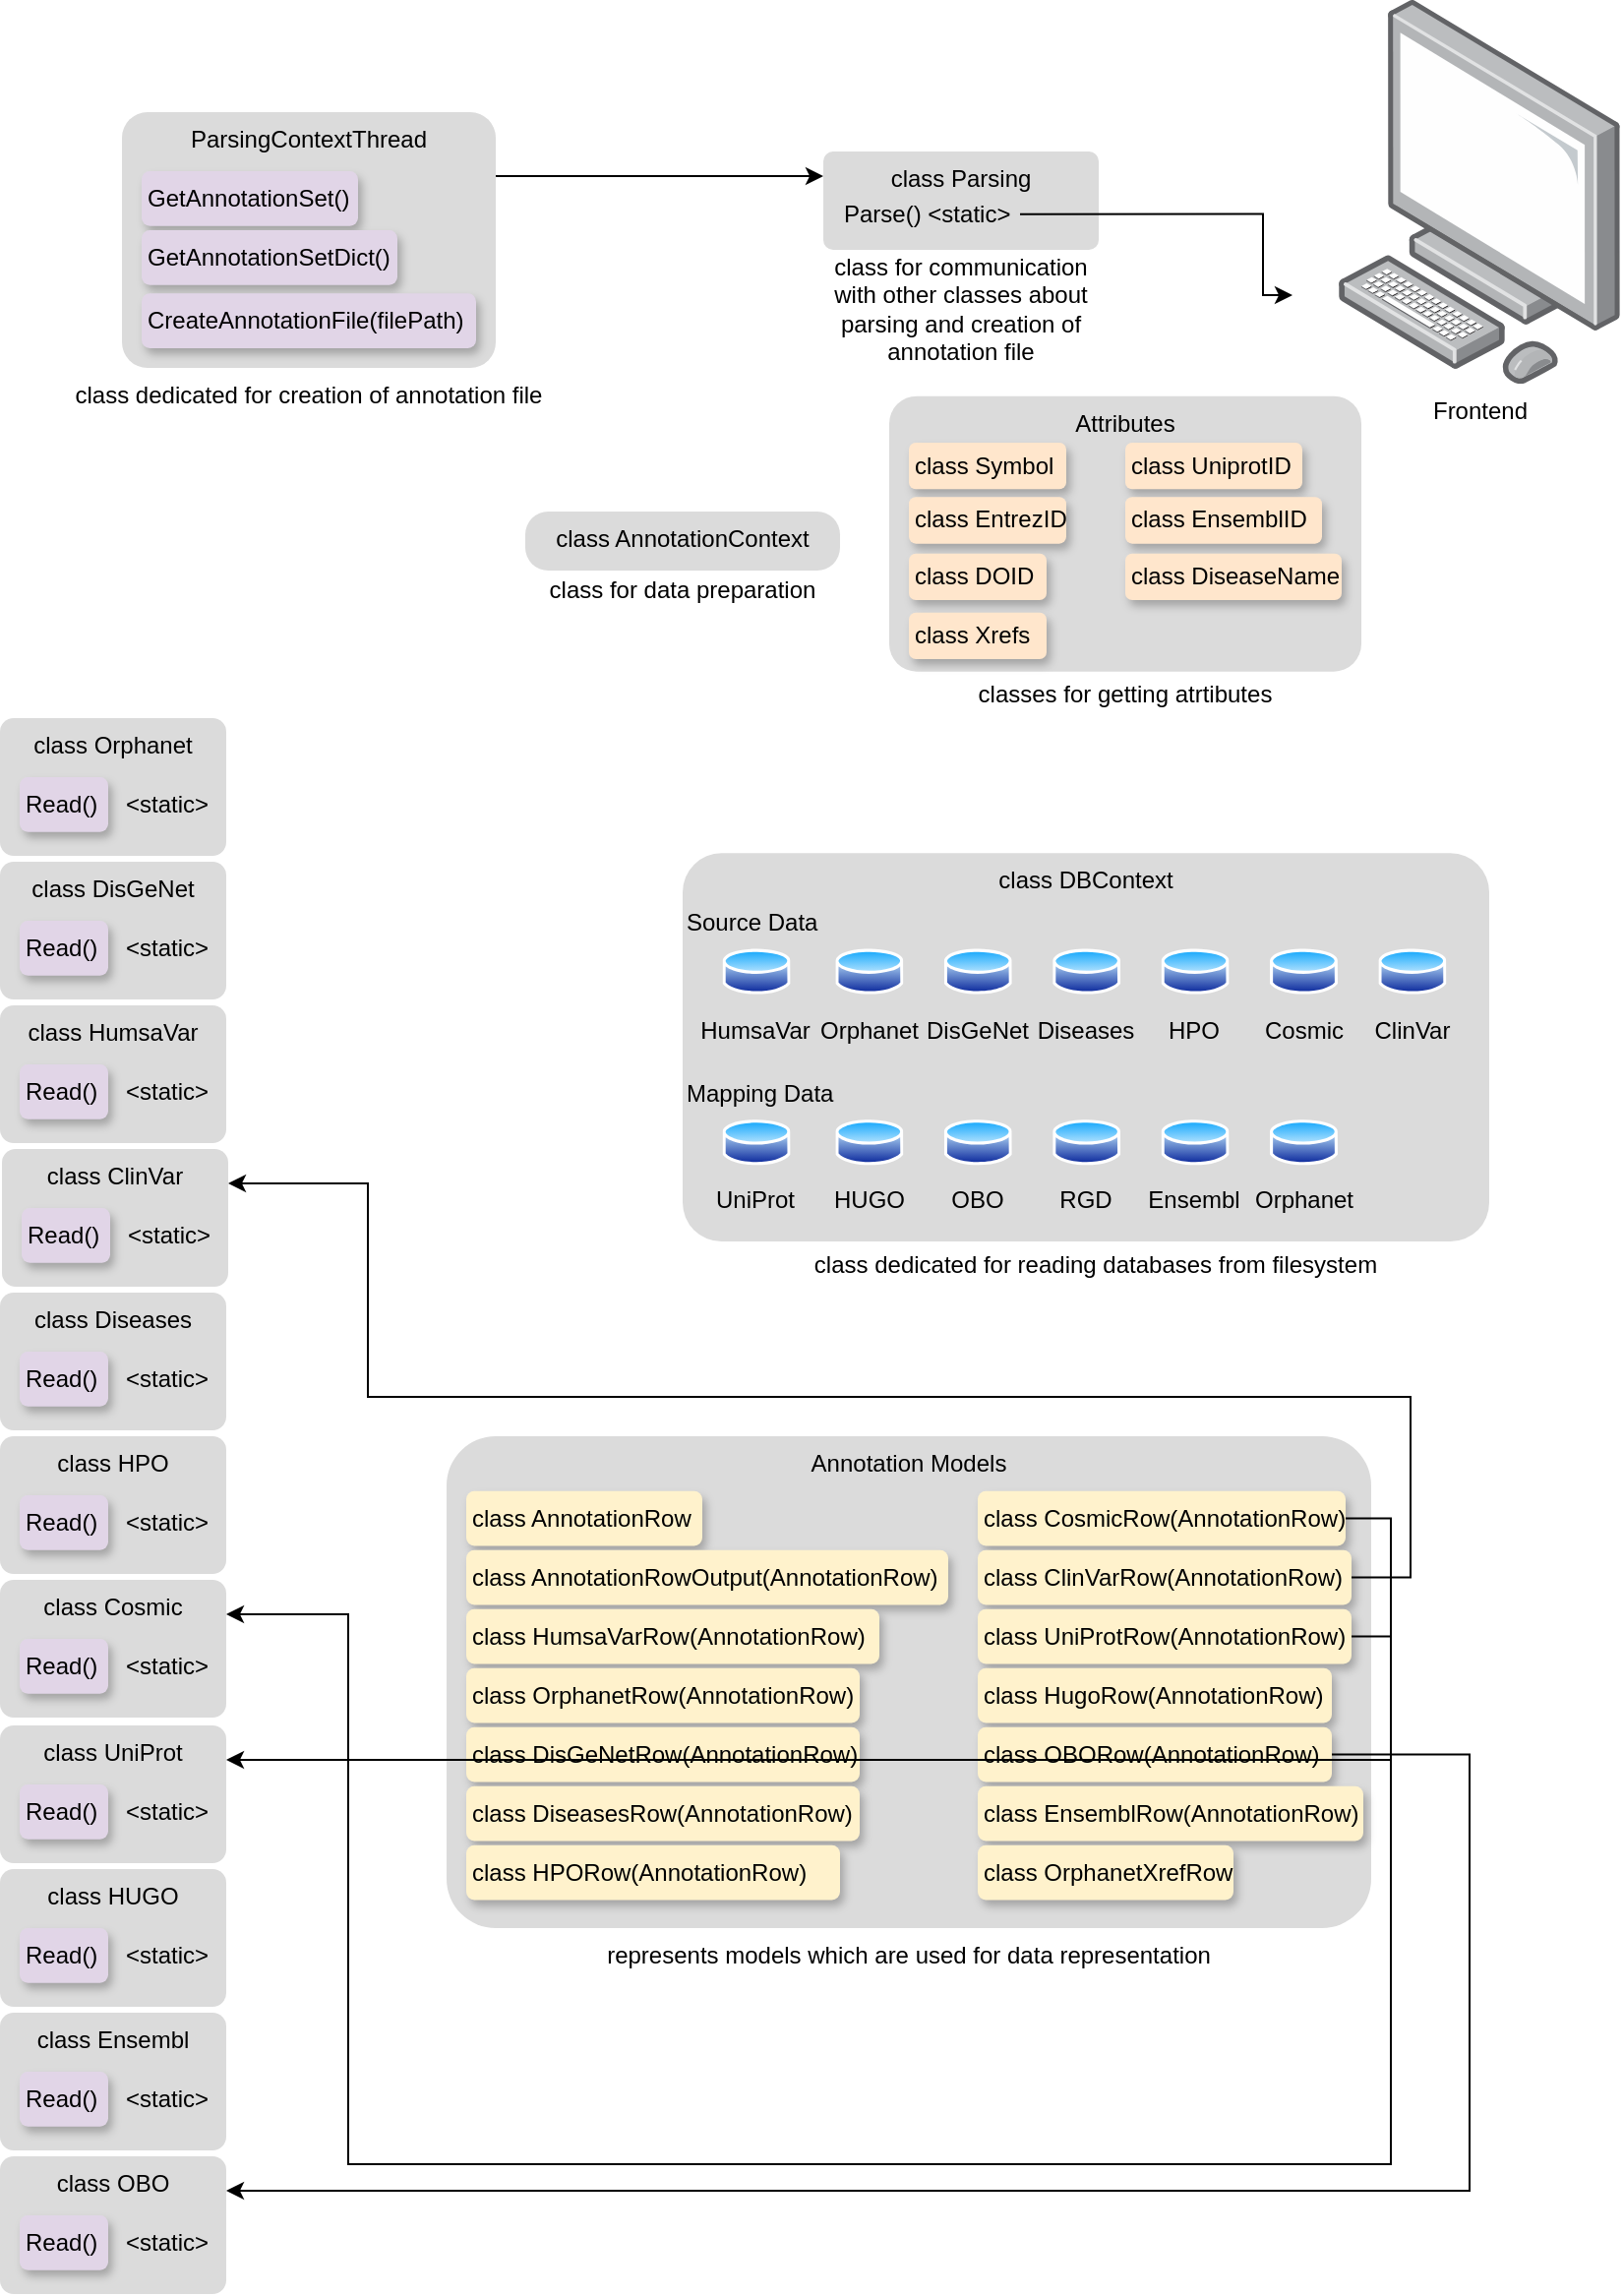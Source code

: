 <mxfile version="20.1.4" type="device"><diagram id="B29-OFy7MfC71cfMGSyl" name="Page-1"><mxGraphModel dx="1351" dy="720" grid="1" gridSize="10" guides="1" tooltips="1" connect="1" arrows="1" fold="1" page="1" pageScale="1" pageWidth="827" pageHeight="1169" math="0" shadow="0"><root><mxCell id="0"/><mxCell id="1" parent="0"/><mxCell id="hF9fNte1gM4vWFooYPIN-146" value="" style="group" vertex="1" connectable="0" parent="1"><mxGeometry x="270" y="260" width="160" height="50" as="geometry"/></mxCell><mxCell id="hF9fNte1gM4vWFooYPIN-125" value="class AnnotationContext" style="rounded=1;arcSize=39;strokeColor=none;fillColor=#DBDBDB;gradientColor=none;sketch=0;fontColor=#000000;verticalAlign=top;container=0;" vertex="1" collapsed="1" parent="hF9fNte1gM4vWFooYPIN-146"><mxGeometry width="160" height="30" as="geometry"><mxRectangle x="120" y="360" width="180" height="30" as="alternateBounds"/></mxGeometry></mxCell><mxCell id="hF9fNte1gM4vWFooYPIN-141" value="class for data preparation" style="text;html=1;strokeColor=none;fillColor=none;align=center;verticalAlign=middle;whiteSpace=wrap;rounded=0;labelBackgroundColor=none;labelBorderColor=none;sketch=0;fillStyle=auto;fontColor=#000000;container=0;" vertex="1" parent="hF9fNte1gM4vWFooYPIN-146"><mxGeometry x="5" y="30" width="150" height="20" as="geometry"/></mxCell><mxCell id="hF9fNte1gM4vWFooYPIN-152" value="" style="group" vertex="1" connectable="0" parent="1"><mxGeometry x="414" y="77" width="155" height="110" as="geometry"/></mxCell><mxCell id="hF9fNte1gM4vWFooYPIN-151" value="class Parsing" style="rounded=1;arcSize=10;strokeColor=none;fillColor=#DBDBDB;gradientColor=none;sketch=0;fontColor=#000000;verticalAlign=top;container=0;" vertex="1" parent="hF9fNte1gM4vWFooYPIN-152"><mxGeometry x="7.5" width="140" height="50" as="geometry"/></mxCell><mxCell id="hF9fNte1gM4vWFooYPIN-149" value="class for communication with other classes about parsing and creation of annotation file&lt;br&gt;" style="text;html=1;strokeColor=none;fillColor=none;align=center;verticalAlign=middle;whiteSpace=wrap;rounded=0;labelBackgroundColor=none;labelBorderColor=none;sketch=0;fillStyle=auto;fontColor=#000000;container=0;" vertex="1" parent="hF9fNte1gM4vWFooYPIN-152"><mxGeometry y="50" width="155" height="60" as="geometry"/></mxCell><mxCell id="hF9fNte1gM4vWFooYPIN-150" value="Parse() &amp;lt;static&amp;gt;" style="text;html=1;strokeColor=none;fillColor=none;align=left;verticalAlign=middle;whiteSpace=wrap;rounded=0;labelBackgroundColor=#DBDBDB;labelBorderColor=none;sketch=0;fillStyle=auto;fontColor=#000000;spacing=0;container=0;" vertex="1" parent="hF9fNte1gM4vWFooYPIN-152"><mxGeometry x="17.5" y="20.0" width="90" height="23.68" as="geometry"/></mxCell><mxCell id="hF9fNte1gM4vWFooYPIN-155" value="" style="group" vertex="1" connectable="0" parent="1"><mxGeometry x="350" y="433.68" width="410" height="221" as="geometry"/></mxCell><mxCell id="hF9fNte1gM4vWFooYPIN-32" value="class DBContext" style="rounded=1;arcSize=10;strokeColor=none;fillColor=#DBDBDB;gradientColor=none;sketch=0;fontColor=#000000;verticalAlign=top;container=0;" vertex="1" parent="hF9fNte1gM4vWFooYPIN-155"><mxGeometry width="410" height="197.32" as="geometry"/></mxCell><mxCell id="hF9fNte1gM4vWFooYPIN-18" value="&lt;font color=&quot;#000000&quot;&gt;ClinVar&lt;br&gt;&lt;/font&gt;" style="aspect=fixed;perimeter=ellipsePerimeter;html=1;align=center;shadow=0;dashed=0;spacingTop=3;image;image=img/lib/active_directory/database.svg;fontColor=#FFFFFF;strokeColor=#000000;fillColor=#2F5B7C;sketch=0;whiteSpace=wrap;verticalAlign=top;fontStyle=0;labelBorderColor=none;imageBorder=none;imageBackground=none;fillStyle=auto;labelBackgroundColor=#DBDBDB;container=0;" vertex="1" parent="hF9fNte1gM4vWFooYPIN-155"><mxGeometry x="353.71" y="47.357" width="34.494" height="25.526" as="geometry"/></mxCell><mxCell id="hF9fNte1gM4vWFooYPIN-20" value="&lt;font color=&quot;#000000&quot;&gt;Cosmic&lt;br&gt;&lt;/font&gt;" style="aspect=fixed;perimeter=ellipsePerimeter;html=1;align=center;shadow=0;dashed=0;spacingTop=3;image;image=img/lib/active_directory/database.svg;fontColor=#FFFFFF;strokeColor=#000000;fillColor=#2F5B7C;sketch=0;whiteSpace=wrap;verticalAlign=top;fontStyle=0;labelBorderColor=none;imageBorder=none;imageBackground=none;fillStyle=auto;labelBackgroundColor=#DBDBDB;container=0;" vertex="1" parent="hF9fNte1gM4vWFooYPIN-155"><mxGeometry x="298.506" y="47.357" width="34.494" height="25.526" as="geometry"/></mxCell><mxCell id="hF9fNte1gM4vWFooYPIN-21" value="&lt;font color=&quot;#000000&quot;&gt;DisGeNet&lt;br&gt;&lt;/font&gt;" style="aspect=fixed;perimeter=ellipsePerimeter;html=1;align=center;shadow=0;dashed=0;spacingTop=3;image;image=img/lib/active_directory/database.svg;fontColor=#FFFFFF;strokeColor=#000000;fillColor=#2F5B7C;sketch=0;whiteSpace=wrap;verticalAlign=top;fontStyle=0;labelBorderColor=none;imageBorder=none;imageBackground=none;fillStyle=auto;labelBackgroundColor=#DBDBDB;container=0;" vertex="1" parent="hF9fNte1gM4vWFooYPIN-155"><mxGeometry x="132.894" y="47.357" width="34.494" height="25.526" as="geometry"/></mxCell><mxCell id="hF9fNte1gM4vWFooYPIN-24" value="&lt;font color=&quot;#000000&quot;&gt;Diseases&lt;br&gt;&lt;/font&gt;" style="aspect=fixed;perimeter=ellipsePerimeter;html=1;align=center;shadow=0;dashed=0;spacingTop=3;image;image=img/lib/active_directory/database.svg;fontColor=#FFFFFF;strokeColor=#000000;fillColor=#2F5B7C;sketch=0;whiteSpace=wrap;verticalAlign=top;fontStyle=0;labelBorderColor=none;imageBorder=none;imageBackground=none;fillStyle=auto;labelBackgroundColor=#DBDBDB;container=0;" vertex="1" parent="hF9fNte1gM4vWFooYPIN-155"><mxGeometry x="188.098" y="47.357" width="34.494" height="25.526" as="geometry"/></mxCell><mxCell id="hF9fNte1gM4vWFooYPIN-25" value="&lt;font color=&quot;#000000&quot;&gt;HumsaVar&lt;br&gt;&lt;/font&gt;" style="aspect=fixed;perimeter=ellipsePerimeter;html=1;align=center;shadow=0;dashed=0;spacingTop=3;image;image=img/lib/active_directory/database.svg;fontColor=#FFFFFF;strokeColor=#000000;fillColor=#2F5B7C;sketch=0;whiteSpace=wrap;verticalAlign=top;fontStyle=0;labelBorderColor=none;imageBorder=none;imageBackground=none;fillStyle=auto;labelBackgroundColor=#DBDBDB;container=0;" vertex="1" parent="hF9fNte1gM4vWFooYPIN-155"><mxGeometry x="20.296" y="47.357" width="34.494" height="25.526" as="geometry"/></mxCell><mxCell id="hF9fNte1gM4vWFooYPIN-26" value="&lt;font color=&quot;#000000&quot;&gt;HPO&lt;br&gt;&lt;/font&gt;" style="aspect=fixed;perimeter=ellipsePerimeter;html=1;align=center;shadow=0;dashed=0;spacingTop=3;image;image=img/lib/active_directory/database.svg;fontColor=#FFFFFF;strokeColor=#000000;fillColor=#2F5B7C;sketch=0;whiteSpace=wrap;verticalAlign=top;fontStyle=0;labelBorderColor=none;imageBorder=none;imageBackground=none;fillStyle=auto;labelBackgroundColor=#DBDBDB;container=0;" vertex="1" parent="hF9fNte1gM4vWFooYPIN-155"><mxGeometry x="243.302" y="47.357" width="34.494" height="25.526" as="geometry"/></mxCell><mxCell id="hF9fNte1gM4vWFooYPIN-27" value="&lt;font color=&quot;#000000&quot;&gt;Orphanet&lt;br&gt;&lt;/font&gt;" style="aspect=fixed;perimeter=ellipsePerimeter;html=1;align=center;shadow=0;dashed=0;spacingTop=3;image;image=img/lib/active_directory/database.svg;fontColor=#FFFFFF;strokeColor=#000000;fillColor=#2F5B7C;sketch=0;whiteSpace=wrap;verticalAlign=top;fontStyle=0;labelBorderColor=none;imageBorder=none;imageBackground=none;fillStyle=auto;labelBackgroundColor=#DBDBDB;container=0;" vertex="1" parent="hF9fNte1gM4vWFooYPIN-155"><mxGeometry x="77.689" y="47.357" width="34.494" height="25.526" as="geometry"/></mxCell><mxCell id="hF9fNte1gM4vWFooYPIN-35" value="Source Data" style="text;html=1;strokeColor=none;fillColor=none;align=left;verticalAlign=middle;whiteSpace=wrap;rounded=0;labelBackgroundColor=#DBDBDB;labelBorderColor=none;sketch=0;fillStyle=auto;fontColor=#000000;container=0;" vertex="1" parent="hF9fNte1gM4vWFooYPIN-155"><mxGeometry y="23.679" width="79.301" height="23.679" as="geometry"/></mxCell><mxCell id="hF9fNte1gM4vWFooYPIN-36" value="Mapping Data" style="text;html=1;strokeColor=none;fillColor=none;align=left;verticalAlign=middle;whiteSpace=wrap;rounded=0;labelBackgroundColor=#DBDBDB;labelBorderColor=none;sketch=0;fillStyle=auto;fontColor=#000000;container=0;" vertex="1" parent="hF9fNte1gM4vWFooYPIN-155"><mxGeometry y="110.5" width="79.301" height="23.679" as="geometry"/></mxCell><mxCell id="hF9fNte1gM4vWFooYPIN-37" value="&lt;font color=&quot;#000000&quot;&gt;OBO&lt;br&gt;&lt;/font&gt;" style="aspect=fixed;perimeter=ellipsePerimeter;html=1;align=center;shadow=0;dashed=0;spacingTop=3;image;image=img/lib/active_directory/database.svg;fontColor=#FFFFFF;strokeColor=#000000;fillColor=#2F5B7C;sketch=0;whiteSpace=wrap;verticalAlign=top;fontStyle=0;labelBorderColor=none;imageBorder=none;imageBackground=none;fillStyle=auto;labelBackgroundColor=#DBDBDB;container=0;" vertex="1" parent="hF9fNte1gM4vWFooYPIN-155"><mxGeometry x="132.894" y="134.179" width="34.494" height="25.526" as="geometry"/></mxCell><mxCell id="hF9fNte1gM4vWFooYPIN-38" value="&lt;font color=&quot;#000000&quot;&gt;RGD&lt;br&gt;&lt;/font&gt;" style="aspect=fixed;perimeter=ellipsePerimeter;html=1;align=center;shadow=0;dashed=0;spacingTop=3;image;image=img/lib/active_directory/database.svg;fontColor=#FFFFFF;strokeColor=#000000;fillColor=#2F5B7C;sketch=0;whiteSpace=wrap;verticalAlign=top;fontStyle=0;labelBorderColor=none;imageBorder=none;imageBackground=none;fillStyle=auto;labelBackgroundColor=#DBDBDB;container=0;" vertex="1" parent="hF9fNte1gM4vWFooYPIN-155"><mxGeometry x="188.098" y="134.179" width="34.494" height="25.526" as="geometry"/></mxCell><mxCell id="hF9fNte1gM4vWFooYPIN-39" value="&lt;font color=&quot;#000000&quot;&gt;UniProt&lt;br&gt;&lt;/font&gt;" style="aspect=fixed;perimeter=ellipsePerimeter;html=1;align=center;shadow=0;dashed=0;spacingTop=3;image;image=img/lib/active_directory/database.svg;fontColor=#FFFFFF;strokeColor=#000000;fillColor=#2F5B7C;sketch=0;whiteSpace=wrap;verticalAlign=top;fontStyle=0;labelBorderColor=none;imageBorder=none;imageBackground=none;fillStyle=auto;labelBackgroundColor=#DBDBDB;container=0;" vertex="1" parent="hF9fNte1gM4vWFooYPIN-155"><mxGeometry x="20.296" y="134.179" width="34.494" height="25.526" as="geometry"/></mxCell><mxCell id="hF9fNte1gM4vWFooYPIN-40" value="&lt;font color=&quot;#000000&quot;&gt;Ensembl&lt;br&gt;&lt;/font&gt;" style="aspect=fixed;perimeter=ellipsePerimeter;html=1;align=center;shadow=0;dashed=0;spacingTop=3;image;image=img/lib/active_directory/database.svg;fontColor=#FFFFFF;strokeColor=#000000;fillColor=#2F5B7C;sketch=0;whiteSpace=wrap;verticalAlign=top;fontStyle=0;labelBorderColor=none;imageBorder=none;imageBackground=none;fillStyle=auto;labelBackgroundColor=#DBDBDB;container=0;" vertex="1" parent="hF9fNte1gM4vWFooYPIN-155"><mxGeometry x="243.302" y="134.179" width="34.494" height="25.526" as="geometry"/></mxCell><mxCell id="hF9fNte1gM4vWFooYPIN-41" value="&lt;font color=&quot;#000000&quot;&gt;HUGO&lt;br&gt;&lt;/font&gt;" style="aspect=fixed;perimeter=ellipsePerimeter;html=1;align=center;shadow=0;dashed=0;spacingTop=3;image;image=img/lib/active_directory/database.svg;fontColor=#FFFFFF;strokeColor=#000000;fillColor=#2F5B7C;sketch=0;whiteSpace=wrap;verticalAlign=top;fontStyle=0;labelBorderColor=none;imageBorder=none;imageBackground=none;fillStyle=auto;labelBackgroundColor=#DBDBDB;container=0;" vertex="1" parent="hF9fNte1gM4vWFooYPIN-155"><mxGeometry x="77.689" y="134.179" width="34.494" height="25.526" as="geometry"/></mxCell><mxCell id="hF9fNte1gM4vWFooYPIN-43" value="class dedicated for reading databases from filesystem" style="text;html=1;strokeColor=none;fillColor=none;align=center;verticalAlign=middle;whiteSpace=wrap;rounded=0;labelBackgroundColor=none;labelBorderColor=none;sketch=0;fillStyle=auto;fontColor=#000000;container=0;" vertex="1" parent="hF9fNte1gM4vWFooYPIN-155"><mxGeometry x="12.19" y="197.321" width="395.63" height="23.679" as="geometry"/></mxCell><mxCell id="hF9fNte1gM4vWFooYPIN-102" value="&lt;font color=&quot;#000000&quot;&gt;Orphanet&lt;br&gt;&lt;/font&gt;" style="aspect=fixed;perimeter=ellipsePerimeter;html=1;align=center;shadow=0;dashed=0;spacingTop=3;image;image=img/lib/active_directory/database.svg;fontColor=#FFFFFF;strokeColor=#000000;fillColor=#2F5B7C;sketch=0;whiteSpace=wrap;verticalAlign=top;fontStyle=0;labelBorderColor=none;imageBorder=none;imageBackground=none;fillStyle=auto;labelBackgroundColor=#DBDBDB;container=0;" vertex="1" parent="hF9fNte1gM4vWFooYPIN-155"><mxGeometry x="298.506" y="134.179" width="34.494" height="25.526" as="geometry"/></mxCell><mxCell id="hF9fNte1gM4vWFooYPIN-157" value="Frontend" style="points=[];aspect=fixed;html=1;align=center;shadow=0;dashed=0;image;image=img/lib/allied_telesis/computer_and_terminals/Personal_Computer.svg;labelBackgroundColor=none;labelBorderColor=none;sketch=0;fillStyle=auto;fontColor=#000000;strokeColor=#000000;fillColor=#2F5B7C;" vertex="1" parent="1"><mxGeometry x="683" width="143.95" height="195.09" as="geometry"/></mxCell><mxCell id="hF9fNte1gM4vWFooYPIN-172" value="" style="group" vertex="1" connectable="0" parent="1"><mxGeometry x="230" y="730" width="470" height="277.86" as="geometry"/></mxCell><mxCell id="hF9fNte1gM4vWFooYPIN-87" value="Annotation Models" style="rounded=1;arcSize=10;strokeColor=none;fillColor=#DBDBDB;gradientColor=none;sketch=0;fontColor=#000000;verticalAlign=top;container=0;labelBackgroundColor=none;" vertex="1" parent="hF9fNte1gM4vWFooYPIN-172"><mxGeometry width="470" height="250" as="geometry"/></mxCell><mxCell id="hF9fNte1gM4vWFooYPIN-104" value="represents models which are used for data representation" style="text;html=1;strokeColor=none;fillColor=none;align=center;verticalAlign=middle;whiteSpace=wrap;rounded=0;labelBackgroundColor=none;labelBorderColor=none;sketch=0;fillStyle=auto;fontColor=#000000;container=0;" vertex="1" parent="hF9fNte1gM4vWFooYPIN-172"><mxGeometry x="10" y="250.003" width="450.0" height="27.857" as="geometry"/></mxCell><mxCell id="hF9fNte1gM4vWFooYPIN-88" value="class AnnotationRow" style="text;html=1;strokeColor=none;fillColor=#fff2cc;align=left;verticalAlign=middle;whiteSpace=wrap;rounded=1;labelBackgroundColor=none;labelBorderColor=none;sketch=0;fillStyle=auto;spacing=0;spacingLeft=3;perimeterSpacing=0;strokeWidth=1;container=0;shadow=1;" vertex="1" parent="hF9fNte1gM4vWFooYPIN-172"><mxGeometry x="10" y="27.857" width="120" height="27.857" as="geometry"/></mxCell><mxCell id="hF9fNte1gM4vWFooYPIN-89" value="class AnnotationRowOutput(AnnotationRow)" style="text;html=1;strokeColor=none;fillColor=#fff2cc;align=left;verticalAlign=middle;whiteSpace=wrap;rounded=1;labelBackgroundColor=none;labelBorderColor=none;sketch=0;fillStyle=auto;spacing=0;spacingLeft=3;perimeterSpacing=0;strokeWidth=1;container=0;shadow=1;" vertex="1" parent="hF9fNte1gM4vWFooYPIN-172"><mxGeometry x="10" y="57.864" width="245.0" height="27.857" as="geometry"/></mxCell><mxCell id="hF9fNte1gM4vWFooYPIN-90" value="class HumsaVarRow(AnnotationRow)" style="text;html=1;strokeColor=none;fillColor=#fff2cc;align=left;verticalAlign=middle;whiteSpace=wrap;rounded=1;labelBackgroundColor=none;labelBorderColor=none;sketch=0;fillStyle=auto;spacing=0;spacingLeft=3;perimeterSpacing=0;strokeWidth=1;container=0;shadow=1;" vertex="1" parent="hF9fNte1gM4vWFooYPIN-172"><mxGeometry x="10" y="87.861" width="210.0" height="27.857" as="geometry"/></mxCell><mxCell id="hF9fNte1gM4vWFooYPIN-91" value="class OrphanetRow(AnnotationRow)" style="text;html=1;strokeColor=none;fillColor=#fff2cc;align=left;verticalAlign=middle;whiteSpace=wrap;rounded=1;labelBackgroundColor=none;labelBorderColor=none;sketch=0;fillStyle=auto;spacing=0;spacingLeft=3;perimeterSpacing=0;strokeWidth=1;container=0;shadow=1;" vertex="1" parent="hF9fNte1gM4vWFooYPIN-172"><mxGeometry x="10" y="117.859" width="200.0" height="27.857" as="geometry"/></mxCell><mxCell id="hF9fNte1gM4vWFooYPIN-92" value="class DisGeNetRow(AnnotationRow)" style="text;html=1;strokeColor=none;fillColor=#fff2cc;align=left;verticalAlign=middle;whiteSpace=wrap;rounded=1;labelBackgroundColor=none;labelBorderColor=none;sketch=0;fillStyle=auto;spacing=0;spacingLeft=3;perimeterSpacing=0;strokeWidth=1;container=0;shadow=1;" vertex="1" parent="hF9fNte1gM4vWFooYPIN-172"><mxGeometry x="10" y="147.856" width="200.0" height="27.857" as="geometry"/></mxCell><mxCell id="hF9fNte1gM4vWFooYPIN-93" value="class DiseasesRow(AnnotationRow)" style="text;html=1;strokeColor=none;fillColor=#fff2cc;align=left;verticalAlign=middle;whiteSpace=wrap;rounded=1;labelBackgroundColor=none;labelBorderColor=none;sketch=0;fillStyle=auto;spacing=0;spacingLeft=3;perimeterSpacing=0;strokeWidth=1;container=0;shadow=1;" vertex="1" parent="hF9fNte1gM4vWFooYPIN-172"><mxGeometry x="10" y="177.863" width="200.0" height="27.857" as="geometry"/></mxCell><mxCell id="hF9fNte1gM4vWFooYPIN-94" value="class HPORow(AnnotationRow)" style="text;html=1;strokeColor=none;fillColor=#fff2cc;align=left;verticalAlign=middle;whiteSpace=wrap;rounded=1;labelBackgroundColor=none;labelBorderColor=none;sketch=0;fillStyle=auto;spacing=0;spacingLeft=3;perimeterSpacing=0;strokeWidth=1;container=0;shadow=1;" vertex="1" parent="hF9fNte1gM4vWFooYPIN-172"><mxGeometry x="10" y="207.86" width="190" height="27.86" as="geometry"/></mxCell><mxCell id="hF9fNte1gM4vWFooYPIN-95" value="class CosmicRow(AnnotationRow)" style="text;html=1;strokeColor=none;fillColor=#fff2cc;align=left;verticalAlign=middle;whiteSpace=wrap;rounded=1;labelBackgroundColor=none;labelBorderColor=none;sketch=0;fillStyle=auto;spacing=0;spacingLeft=3;perimeterSpacing=0;strokeWidth=1;container=0;shadow=1;" vertex="1" parent="hF9fNte1gM4vWFooYPIN-172"><mxGeometry x="270" y="27.857" width="187" height="27.857" as="geometry"/></mxCell><mxCell id="hF9fNte1gM4vWFooYPIN-96" value="class ClinVarRow(AnnotationRow)" style="text;html=1;strokeColor=none;fillColor=#fff2cc;align=left;verticalAlign=middle;whiteSpace=wrap;rounded=1;labelBackgroundColor=none;labelBorderColor=none;sketch=0;fillStyle=auto;spacing=0;spacingLeft=3;perimeterSpacing=0;strokeWidth=1;container=0;shadow=1;" vertex="1" parent="hF9fNte1gM4vWFooYPIN-172"><mxGeometry x="270" y="57.864" width="190.0" height="27.857" as="geometry"/></mxCell><mxCell id="hF9fNte1gM4vWFooYPIN-97" value="class UniProtRow(AnnotationRow)" style="text;html=1;strokeColor=none;fillColor=#fff2cc;align=left;verticalAlign=middle;whiteSpace=wrap;rounded=1;labelBackgroundColor=none;labelBorderColor=none;sketch=0;fillStyle=auto;spacing=0;spacingLeft=3;perimeterSpacing=0;strokeWidth=1;container=0;shadow=1;" vertex="1" parent="hF9fNte1gM4vWFooYPIN-172"><mxGeometry x="270" y="87.861" width="190.0" height="27.857" as="geometry"/></mxCell><mxCell id="hF9fNte1gM4vWFooYPIN-98" value="class HugoRow(AnnotationRow)" style="text;html=1;strokeColor=none;fillColor=#fff2cc;align=left;verticalAlign=middle;whiteSpace=wrap;rounded=1;labelBackgroundColor=none;labelBorderColor=none;sketch=0;fillStyle=auto;spacing=0;spacingLeft=3;perimeterSpacing=0;strokeWidth=1;container=0;shadow=1;" vertex="1" parent="hF9fNte1gM4vWFooYPIN-172"><mxGeometry x="270" y="117.859" width="180.0" height="27.857" as="geometry"/></mxCell><mxCell id="hF9fNte1gM4vWFooYPIN-99" value="class OBORow(AnnotationRow)" style="text;html=1;strokeColor=none;fillColor=#fff2cc;align=left;verticalAlign=middle;whiteSpace=wrap;rounded=1;labelBackgroundColor=none;labelBorderColor=none;sketch=0;fillStyle=auto;spacing=0;spacingLeft=3;perimeterSpacing=0;strokeWidth=1;container=0;shadow=1;" vertex="1" parent="hF9fNte1gM4vWFooYPIN-172"><mxGeometry x="270" y="147.86" width="180" height="27.86" as="geometry"/></mxCell><mxCell id="hF9fNte1gM4vWFooYPIN-100" value="class EnsemblRow(AnnotationRow)" style="text;html=1;strokeColor=none;fillColor=#fff2cc;align=left;verticalAlign=middle;whiteSpace=wrap;rounded=1;labelBackgroundColor=none;labelBorderColor=none;sketch=0;fillStyle=auto;spacing=0;spacingLeft=3;perimeterSpacing=0;strokeWidth=1;container=0;shadow=1;" vertex="1" parent="hF9fNte1gM4vWFooYPIN-172"><mxGeometry x="270" y="177.86" width="196" height="27.86" as="geometry"/></mxCell><mxCell id="hF9fNte1gM4vWFooYPIN-101" value="class OrphanetXrefRow" style="text;html=1;strokeColor=none;fillColor=#fff2cc;align=left;verticalAlign=middle;whiteSpace=wrap;rounded=1;labelBackgroundColor=none;labelBorderColor=none;sketch=0;fillStyle=auto;spacing=0;spacingLeft=3;perimeterSpacing=0;strokeWidth=1;container=0;shadow=1;" vertex="1" parent="hF9fNte1gM4vWFooYPIN-172"><mxGeometry x="270" y="207.86" width="130" height="27.857" as="geometry"/></mxCell><mxCell id="hF9fNte1gM4vWFooYPIN-178" style="edgeStyle=orthogonalEdgeStyle;rounded=0;orthogonalLoop=1;jettySize=auto;html=1;exitX=1;exitY=0.5;exitDx=0;exitDy=0;fontColor=#000000;" edge="1" parent="1" source="hF9fNte1gM4vWFooYPIN-150"><mxGeometry relative="1" as="geometry"><mxPoint x="660" y="150" as="targetPoint"/><Array as="points"><mxPoint x="645" y="109"/></Array></mxGeometry></mxCell><mxCell id="hF9fNte1gM4vWFooYPIN-179" value="" style="group" vertex="1" connectable="0" parent="1"><mxGeometry x="455" y="201.32" width="240" height="163.68" as="geometry"/></mxCell><mxCell id="hF9fNte1gM4vWFooYPIN-122" value="classes for getting atrtibutes" style="text;html=1;strokeColor=none;fillColor=none;align=center;verticalAlign=middle;whiteSpace=wrap;rounded=0;labelBackgroundColor=none;labelBorderColor=none;sketch=0;fillStyle=auto;fontColor=#000000;container=0;" vertex="1" parent="hF9fNte1gM4vWFooYPIN-179"><mxGeometry y="139.996" width="240" height="23.684" as="geometry"/></mxCell><mxCell id="hF9fNte1gM4vWFooYPIN-107" value="Attributes" style="rounded=1;arcSize=10;strokeColor=none;fillColor=#DBDBDB;gradientColor=none;sketch=0;fontColor=#000000;verticalAlign=top;container=0;" vertex="1" parent="hF9fNte1gM4vWFooYPIN-179"><mxGeometry width="240" height="140" as="geometry"/></mxCell><mxCell id="hF9fNte1gM4vWFooYPIN-108" value="class Symbol" style="text;html=1;strokeColor=none;fillColor=#ffe6cc;align=left;verticalAlign=middle;whiteSpace=wrap;rounded=1;labelBackgroundColor=none;labelBorderColor=none;sketch=0;fillStyle=auto;spacing=0;container=0;spacingLeft=3;glass=0;shadow=1;" vertex="1" parent="hF9fNte1gM4vWFooYPIN-179"><mxGeometry x="10" y="23.68" width="80" height="23.68" as="geometry"/></mxCell><mxCell id="hF9fNte1gM4vWFooYPIN-109" value="class EntrezID" style="text;html=1;strokeColor=none;fillColor=#ffe6cc;align=left;verticalAlign=middle;whiteSpace=wrap;rounded=1;labelBackgroundColor=none;labelBorderColor=none;sketch=0;fillStyle=auto;spacing=0;container=0;spacingLeft=3;glass=0;shadow=1;" vertex="1" parent="hF9fNte1gM4vWFooYPIN-179"><mxGeometry x="10" y="51.318" width="80" height="23.684" as="geometry"/></mxCell><mxCell id="hF9fNte1gM4vWFooYPIN-110" value="class UniprotID" style="text;html=1;strokeColor=none;fillColor=#ffe6cc;align=left;verticalAlign=middle;whiteSpace=wrap;rounded=1;labelBackgroundColor=none;labelBorderColor=none;sketch=0;fillStyle=auto;spacing=0;container=0;spacingLeft=3;glass=0;shadow=1;" vertex="1" parent="hF9fNte1gM4vWFooYPIN-179"><mxGeometry x="120" y="23.68" width="90" height="23.68" as="geometry"/></mxCell><mxCell id="hF9fNte1gM4vWFooYPIN-111" value="class EnsemblID" style="text;html=1;strokeColor=none;fillColor=#ffe6cc;align=left;verticalAlign=middle;whiteSpace=wrap;rounded=1;labelBackgroundColor=none;labelBorderColor=none;sketch=0;fillStyle=auto;spacing=0;container=0;spacingLeft=3;glass=0;shadow=1;" vertex="1" parent="hF9fNte1gM4vWFooYPIN-179"><mxGeometry x="120" y="51.32" width="100" height="23.68" as="geometry"/></mxCell><mxCell id="hF9fNte1gM4vWFooYPIN-112" value="class DOID" style="text;html=1;strokeColor=none;fillColor=#ffe6cc;align=left;verticalAlign=middle;whiteSpace=wrap;rounded=1;labelBackgroundColor=none;labelBorderColor=none;sketch=0;fillStyle=auto;spacing=0;container=0;spacingLeft=3;glass=0;shadow=1;" vertex="1" parent="hF9fNte1gM4vWFooYPIN-179"><mxGeometry x="10" y="80.003" width="70" height="23.684" as="geometry"/></mxCell><mxCell id="hF9fNte1gM4vWFooYPIN-113" value="class DiseaseName" style="text;html=1;strokeColor=none;fillColor=#ffe6cc;align=left;verticalAlign=middle;whiteSpace=wrap;rounded=1;labelBackgroundColor=none;labelBorderColor=none;sketch=0;fillStyle=auto;spacing=0;container=0;spacingLeft=3;glass=0;shadow=1;" vertex="1" parent="hF9fNte1gM4vWFooYPIN-179"><mxGeometry x="120" y="80.003" width="110" height="23.684" as="geometry"/></mxCell><mxCell id="hF9fNte1gM4vWFooYPIN-114" value="class Xrefs" style="text;html=1;strokeColor=none;fillColor=#ffe6cc;align=left;verticalAlign=middle;whiteSpace=wrap;rounded=1;labelBackgroundColor=none;labelBorderColor=none;sketch=0;fillStyle=auto;spacing=0;container=0;spacingLeft=3;glass=0;shadow=1;" vertex="1" parent="hF9fNte1gM4vWFooYPIN-179"><mxGeometry x="10" y="109.997" width="70" height="23.684" as="geometry"/></mxCell><mxCell id="hF9fNte1gM4vWFooYPIN-184" value="" style="group" vertex="1" connectable="0" parent="1"><mxGeometry x="40" y="57" width="240" height="157.86" as="geometry"/></mxCell><mxCell id="hF9fNte1gM4vWFooYPIN-159" value="ParsingContextThread" style="rounded=1;arcSize=10;strokeColor=none;fillColor=#DBDBDB;gradientColor=none;sketch=0;fontColor=#000000;verticalAlign=top;" vertex="1" parent="hF9fNte1gM4vWFooYPIN-184"><mxGeometry x="25" width="190" height="130" as="geometry"/></mxCell><mxCell id="hF9fNte1gM4vWFooYPIN-160" value="class dedicated for creation of annotation file" style="text;html=1;strokeColor=none;fillColor=none;align=center;verticalAlign=middle;whiteSpace=wrap;rounded=0;labelBackgroundColor=none;labelBorderColor=none;sketch=0;fillStyle=auto;fontColor=#000000;container=0;" vertex="1" parent="hF9fNte1gM4vWFooYPIN-184"><mxGeometry y="130" width="240" height="27.86" as="geometry"/></mxCell><mxCell id="hF9fNte1gM4vWFooYPIN-161" value="GetAnnotationSet()" style="text;html=1;strokeColor=none;fillColor=#e1d5e7;align=left;verticalAlign=middle;whiteSpace=wrap;rounded=1;labelBackgroundColor=none;labelBorderColor=none;sketch=0;fillStyle=auto;spacing=0;shadow=1;spacingLeft=3;" vertex="1" parent="hF9fNte1gM4vWFooYPIN-184"><mxGeometry x="35" y="30" width="110" height="27.86" as="geometry"/></mxCell><mxCell id="hF9fNte1gM4vWFooYPIN-162" value="GetAnnotationSetDict()" style="text;html=1;strokeColor=none;fillColor=#e1d5e7;align=left;verticalAlign=middle;whiteSpace=wrap;rounded=1;labelBackgroundColor=none;labelBorderColor=none;sketch=0;fillStyle=auto;spacing=0;shadow=1;spacingLeft=3;" vertex="1" parent="hF9fNte1gM4vWFooYPIN-184"><mxGeometry x="35" y="60" width="130" height="27.86" as="geometry"/></mxCell><mxCell id="hF9fNte1gM4vWFooYPIN-163" value="CreateAnnotationFile(filePath)" style="text;html=1;strokeColor=none;fillColor=#e1d5e7;align=left;verticalAlign=middle;whiteSpace=wrap;rounded=1;labelBackgroundColor=none;labelBorderColor=none;sketch=0;fillStyle=auto;spacing=0;shadow=1;spacingLeft=3;" vertex="1" parent="hF9fNte1gM4vWFooYPIN-184"><mxGeometry x="35" y="92.14" width="170" height="27.86" as="geometry"/></mxCell><mxCell id="hF9fNte1gM4vWFooYPIN-281" value="" style="group" vertex="1" connectable="0" parent="1"><mxGeometry x="3" y="365" width="116" height="801" as="geometry"/></mxCell><mxCell id="hF9fNte1gM4vWFooYPIN-260" value="" style="group" vertex="1" connectable="0" parent="hF9fNte1gM4vWFooYPIN-281"><mxGeometry y="73" width="115" height="70" as="geometry"/></mxCell><mxCell id="hF9fNte1gM4vWFooYPIN-251" value="class DisGeNet" style="rounded=1;arcSize=10;strokeColor=none;fillColor=#DBDBDB;gradientColor=none;sketch=0;fontColor=#000000;verticalAlign=top;" vertex="1" parent="hF9fNte1gM4vWFooYPIN-260"><mxGeometry width="115" height="70" as="geometry"/></mxCell><mxCell id="hF9fNte1gM4vWFooYPIN-253" value="Read()" style="text;html=1;strokeColor=none;fillColor=#e1d5e7;align=left;verticalAlign=middle;whiteSpace=wrap;rounded=1;labelBackgroundColor=none;labelBorderColor=none;sketch=0;fillStyle=auto;spacing=0;shadow=1;spacingLeft=3;" vertex="1" parent="hF9fNte1gM4vWFooYPIN-260"><mxGeometry x="10" y="30" width="45" height="27.86" as="geometry"/></mxCell><mxCell id="hF9fNte1gM4vWFooYPIN-254" value="&amp;lt;static&amp;gt;" style="text;html=1;strokeColor=none;fillColor=none;align=center;verticalAlign=middle;whiteSpace=wrap;rounded=0;shadow=1;glass=0;labelBackgroundColor=none;labelBorderColor=none;sketch=0;fillStyle=auto;fontColor=#000000;" vertex="1" parent="hF9fNte1gM4vWFooYPIN-260"><mxGeometry x="55" y="28.93" width="60" height="30" as="geometry"/></mxCell><mxCell id="hF9fNte1gM4vWFooYPIN-261" value="" style="group" vertex="1" connectable="0" parent="hF9fNte1gM4vWFooYPIN-281"><mxGeometry width="115" height="70" as="geometry"/></mxCell><mxCell id="hF9fNte1gM4vWFooYPIN-246" value="class Orphanet" style="rounded=1;arcSize=10;strokeColor=none;fillColor=#DBDBDB;gradientColor=none;sketch=0;fontColor=#000000;verticalAlign=top;" vertex="1" parent="hF9fNte1gM4vWFooYPIN-261"><mxGeometry width="115" height="70" as="geometry"/></mxCell><mxCell id="hF9fNte1gM4vWFooYPIN-248" value="Read()" style="text;html=1;strokeColor=none;fillColor=#e1d5e7;align=left;verticalAlign=middle;whiteSpace=wrap;rounded=1;labelBackgroundColor=none;labelBorderColor=none;sketch=0;fillStyle=auto;spacing=0;shadow=1;spacingLeft=3;" vertex="1" parent="hF9fNte1gM4vWFooYPIN-261"><mxGeometry x="10" y="30" width="45" height="27.86" as="geometry"/></mxCell><mxCell id="hF9fNte1gM4vWFooYPIN-249" value="&amp;lt;static&amp;gt;" style="text;html=1;strokeColor=none;fillColor=none;align=center;verticalAlign=middle;whiteSpace=wrap;rounded=0;shadow=1;glass=0;labelBackgroundColor=none;labelBorderColor=none;sketch=0;fillStyle=auto;fontColor=#000000;" vertex="1" parent="hF9fNte1gM4vWFooYPIN-261"><mxGeometry x="55" y="28.93" width="60" height="30" as="geometry"/></mxCell><mxCell id="hF9fNte1gM4vWFooYPIN-262" value="" style="group" vertex="1" connectable="0" parent="hF9fNte1gM4vWFooYPIN-281"><mxGeometry y="146" width="115" height="70" as="geometry"/></mxCell><mxCell id="hF9fNte1gM4vWFooYPIN-196" value="class HumsaVar" style="rounded=1;arcSize=10;strokeColor=none;fillColor=#DBDBDB;gradientColor=none;sketch=0;fontColor=#000000;verticalAlign=top;" vertex="1" parent="hF9fNte1gM4vWFooYPIN-262"><mxGeometry width="115" height="70" as="geometry"/></mxCell><mxCell id="hF9fNte1gM4vWFooYPIN-198" value="Read()" style="text;html=1;strokeColor=none;fillColor=#e1d5e7;align=left;verticalAlign=middle;whiteSpace=wrap;rounded=1;labelBackgroundColor=none;labelBorderColor=none;sketch=0;fillStyle=auto;spacing=0;shadow=1;spacingLeft=3;" vertex="1" parent="hF9fNte1gM4vWFooYPIN-262"><mxGeometry x="10" y="30" width="45" height="27.86" as="geometry"/></mxCell><mxCell id="hF9fNte1gM4vWFooYPIN-199" value="&amp;lt;static&amp;gt;" style="text;html=1;strokeColor=none;fillColor=none;align=center;verticalAlign=middle;whiteSpace=wrap;rounded=0;shadow=1;glass=0;labelBackgroundColor=none;labelBorderColor=none;sketch=0;fillStyle=auto;fontColor=#000000;" vertex="1" parent="hF9fNte1gM4vWFooYPIN-262"><mxGeometry x="55" y="28.93" width="60" height="30" as="geometry"/></mxCell><mxCell id="hF9fNte1gM4vWFooYPIN-263" value="" style="group" vertex="1" connectable="0" parent="hF9fNte1gM4vWFooYPIN-281"><mxGeometry x="1" y="219" width="115" height="70" as="geometry"/></mxCell><mxCell id="hF9fNte1gM4vWFooYPIN-241" value="class ClinVar" style="rounded=1;arcSize=10;strokeColor=none;fillColor=#DBDBDB;gradientColor=none;sketch=0;fontColor=#000000;verticalAlign=top;" vertex="1" parent="hF9fNte1gM4vWFooYPIN-263"><mxGeometry width="115" height="70" as="geometry"/></mxCell><mxCell id="hF9fNte1gM4vWFooYPIN-243" value="Read()" style="text;html=1;strokeColor=none;fillColor=#e1d5e7;align=left;verticalAlign=middle;whiteSpace=wrap;rounded=1;labelBackgroundColor=none;labelBorderColor=none;sketch=0;fillStyle=auto;spacing=0;shadow=1;spacingLeft=3;" vertex="1" parent="hF9fNte1gM4vWFooYPIN-263"><mxGeometry x="10" y="30" width="45" height="27.86" as="geometry"/></mxCell><mxCell id="hF9fNte1gM4vWFooYPIN-244" value="&amp;lt;static&amp;gt;" style="text;html=1;strokeColor=none;fillColor=none;align=center;verticalAlign=middle;whiteSpace=wrap;rounded=0;shadow=1;glass=0;labelBackgroundColor=none;labelBorderColor=none;sketch=0;fillStyle=auto;fontColor=#000000;" vertex="1" parent="hF9fNte1gM4vWFooYPIN-263"><mxGeometry x="55" y="28.93" width="60" height="30" as="geometry"/></mxCell><mxCell id="hF9fNte1gM4vWFooYPIN-264" value="" style="group" vertex="1" connectable="0" parent="hF9fNte1gM4vWFooYPIN-281"><mxGeometry y="292" width="115" height="70" as="geometry"/></mxCell><mxCell id="hF9fNte1gM4vWFooYPIN-236" value="class Diseases" style="rounded=1;arcSize=10;strokeColor=none;fillColor=#DBDBDB;gradientColor=none;sketch=0;fontColor=#000000;verticalAlign=top;" vertex="1" parent="hF9fNte1gM4vWFooYPIN-264"><mxGeometry width="115" height="70" as="geometry"/></mxCell><mxCell id="hF9fNte1gM4vWFooYPIN-238" value="Read()" style="text;html=1;strokeColor=none;fillColor=#e1d5e7;align=left;verticalAlign=middle;whiteSpace=wrap;rounded=1;labelBackgroundColor=none;labelBorderColor=none;sketch=0;fillStyle=auto;spacing=0;shadow=1;spacingLeft=3;" vertex="1" parent="hF9fNte1gM4vWFooYPIN-264"><mxGeometry x="10" y="30" width="45" height="27.86" as="geometry"/></mxCell><mxCell id="hF9fNte1gM4vWFooYPIN-239" value="&amp;lt;static&amp;gt;" style="text;html=1;strokeColor=none;fillColor=none;align=center;verticalAlign=middle;whiteSpace=wrap;rounded=0;shadow=1;glass=0;labelBackgroundColor=none;labelBorderColor=none;sketch=0;fillStyle=auto;fontColor=#000000;" vertex="1" parent="hF9fNte1gM4vWFooYPIN-264"><mxGeometry x="55" y="28.93" width="60" height="30" as="geometry"/></mxCell><mxCell id="hF9fNte1gM4vWFooYPIN-265" value="" style="group" vertex="1" connectable="0" parent="hF9fNte1gM4vWFooYPIN-281"><mxGeometry y="365" width="115" height="70" as="geometry"/></mxCell><mxCell id="hF9fNte1gM4vWFooYPIN-231" value="class HPO" style="rounded=1;arcSize=10;strokeColor=none;fillColor=#DBDBDB;gradientColor=none;sketch=0;fontColor=#000000;verticalAlign=top;" vertex="1" parent="hF9fNte1gM4vWFooYPIN-265"><mxGeometry width="115" height="70" as="geometry"/></mxCell><mxCell id="hF9fNte1gM4vWFooYPIN-233" value="Read()" style="text;html=1;strokeColor=none;fillColor=#e1d5e7;align=left;verticalAlign=middle;whiteSpace=wrap;rounded=1;labelBackgroundColor=none;labelBorderColor=none;sketch=0;fillStyle=auto;spacing=0;shadow=1;spacingLeft=3;" vertex="1" parent="hF9fNte1gM4vWFooYPIN-265"><mxGeometry x="10" y="30" width="45" height="27.86" as="geometry"/></mxCell><mxCell id="hF9fNte1gM4vWFooYPIN-234" value="&amp;lt;static&amp;gt;" style="text;html=1;strokeColor=none;fillColor=none;align=center;verticalAlign=middle;whiteSpace=wrap;rounded=0;shadow=1;glass=0;labelBackgroundColor=none;labelBorderColor=none;sketch=0;fillStyle=auto;fontColor=#000000;" vertex="1" parent="hF9fNte1gM4vWFooYPIN-265"><mxGeometry x="55" y="28.93" width="60" height="30" as="geometry"/></mxCell><mxCell id="hF9fNte1gM4vWFooYPIN-266" value="" style="group" vertex="1" connectable="0" parent="hF9fNte1gM4vWFooYPIN-281"><mxGeometry y="438" width="115" height="70" as="geometry"/></mxCell><mxCell id="hF9fNte1gM4vWFooYPIN-226" value="class Cosmic" style="rounded=1;arcSize=10;strokeColor=none;fillColor=#DBDBDB;gradientColor=none;sketch=0;fontColor=#000000;verticalAlign=top;" vertex="1" parent="hF9fNte1gM4vWFooYPIN-266"><mxGeometry width="115" height="70" as="geometry"/></mxCell><mxCell id="hF9fNte1gM4vWFooYPIN-228" value="Read()" style="text;html=1;strokeColor=none;fillColor=#e1d5e7;align=left;verticalAlign=middle;whiteSpace=wrap;rounded=1;labelBackgroundColor=none;labelBorderColor=none;sketch=0;fillStyle=auto;spacing=0;shadow=1;spacingLeft=3;" vertex="1" parent="hF9fNte1gM4vWFooYPIN-266"><mxGeometry x="10" y="30" width="45" height="27.86" as="geometry"/></mxCell><mxCell id="hF9fNte1gM4vWFooYPIN-229" value="&amp;lt;static&amp;gt;" style="text;html=1;strokeColor=none;fillColor=none;align=center;verticalAlign=middle;whiteSpace=wrap;rounded=0;shadow=1;glass=0;labelBackgroundColor=none;labelBorderColor=none;sketch=0;fillStyle=auto;fontColor=#000000;" vertex="1" parent="hF9fNte1gM4vWFooYPIN-266"><mxGeometry x="55" y="28.93" width="60" height="30" as="geometry"/></mxCell><mxCell id="hF9fNte1gM4vWFooYPIN-270" value="" style="group" vertex="1" connectable="0" parent="hF9fNte1gM4vWFooYPIN-281"><mxGeometry y="512" width="115" height="70" as="geometry"/></mxCell><mxCell id="hF9fNte1gM4vWFooYPIN-221" value="class UniProt" style="rounded=1;arcSize=10;strokeColor=none;fillColor=#DBDBDB;gradientColor=none;sketch=0;fontColor=#000000;verticalAlign=top;" vertex="1" parent="hF9fNte1gM4vWFooYPIN-270"><mxGeometry width="115" height="70" as="geometry"/></mxCell><mxCell id="hF9fNte1gM4vWFooYPIN-223" value="Read()" style="text;html=1;strokeColor=none;fillColor=#e1d5e7;align=left;verticalAlign=middle;whiteSpace=wrap;rounded=1;labelBackgroundColor=none;labelBorderColor=none;sketch=0;fillStyle=auto;spacing=0;shadow=1;spacingLeft=3;" vertex="1" parent="hF9fNte1gM4vWFooYPIN-270"><mxGeometry x="10" y="30" width="45" height="27.86" as="geometry"/></mxCell><mxCell id="hF9fNte1gM4vWFooYPIN-224" value="&amp;lt;static&amp;gt;" style="text;html=1;strokeColor=none;fillColor=none;align=center;verticalAlign=middle;whiteSpace=wrap;rounded=0;shadow=1;glass=0;labelBackgroundColor=none;labelBorderColor=none;sketch=0;fillStyle=auto;fontColor=#000000;" vertex="1" parent="hF9fNte1gM4vWFooYPIN-270"><mxGeometry x="55" y="28.93" width="60" height="30" as="geometry"/></mxCell><mxCell id="hF9fNte1gM4vWFooYPIN-271" value="" style="group" vertex="1" connectable="0" parent="hF9fNte1gM4vWFooYPIN-281"><mxGeometry y="585" width="115" height="70" as="geometry"/></mxCell><mxCell id="hF9fNte1gM4vWFooYPIN-216" value="class HUGO" style="rounded=1;arcSize=10;strokeColor=none;fillColor=#DBDBDB;gradientColor=none;sketch=0;fontColor=#000000;verticalAlign=top;" vertex="1" parent="hF9fNte1gM4vWFooYPIN-271"><mxGeometry width="115" height="70" as="geometry"/></mxCell><mxCell id="hF9fNte1gM4vWFooYPIN-218" value="Read()" style="text;html=1;strokeColor=none;fillColor=#e1d5e7;align=left;verticalAlign=middle;whiteSpace=wrap;rounded=1;labelBackgroundColor=none;labelBorderColor=none;sketch=0;fillStyle=auto;spacing=0;shadow=1;spacingLeft=3;" vertex="1" parent="hF9fNte1gM4vWFooYPIN-271"><mxGeometry x="10" y="30" width="45" height="27.86" as="geometry"/></mxCell><mxCell id="hF9fNte1gM4vWFooYPIN-219" value="&amp;lt;static&amp;gt;" style="text;html=1;strokeColor=none;fillColor=none;align=center;verticalAlign=middle;whiteSpace=wrap;rounded=0;shadow=1;glass=0;labelBackgroundColor=none;labelBorderColor=none;sketch=0;fillStyle=auto;fontColor=#000000;" vertex="1" parent="hF9fNte1gM4vWFooYPIN-271"><mxGeometry x="55" y="28.93" width="60" height="30" as="geometry"/></mxCell><mxCell id="hF9fNte1gM4vWFooYPIN-272" value="" style="group" vertex="1" connectable="0" parent="hF9fNte1gM4vWFooYPIN-281"><mxGeometry y="731" width="115" height="70" as="geometry"/></mxCell><mxCell id="hF9fNte1gM4vWFooYPIN-201" value="class OBO" style="rounded=1;arcSize=10;strokeColor=none;fillColor=#DBDBDB;gradientColor=none;sketch=0;fontColor=#000000;verticalAlign=top;" vertex="1" parent="hF9fNte1gM4vWFooYPIN-272"><mxGeometry width="115" height="70" as="geometry"/></mxCell><mxCell id="hF9fNte1gM4vWFooYPIN-203" value="Read()" style="text;html=1;strokeColor=none;fillColor=#e1d5e7;align=left;verticalAlign=middle;whiteSpace=wrap;rounded=1;labelBackgroundColor=none;labelBorderColor=none;sketch=0;fillStyle=auto;spacing=0;shadow=1;spacingLeft=3;" vertex="1" parent="hF9fNte1gM4vWFooYPIN-272"><mxGeometry x="10" y="30" width="45" height="27.86" as="geometry"/></mxCell><mxCell id="hF9fNte1gM4vWFooYPIN-204" value="&amp;lt;static&amp;gt;" style="text;html=1;strokeColor=none;fillColor=none;align=center;verticalAlign=middle;whiteSpace=wrap;rounded=0;shadow=1;glass=0;labelBackgroundColor=none;labelBorderColor=none;sketch=0;fillStyle=auto;fontColor=#000000;" vertex="1" parent="hF9fNte1gM4vWFooYPIN-272"><mxGeometry x="55" y="28.93" width="60" height="30" as="geometry"/></mxCell><mxCell id="hF9fNte1gM4vWFooYPIN-273" value="" style="group" vertex="1" connectable="0" parent="hF9fNte1gM4vWFooYPIN-281"><mxGeometry y="658" width="115" height="70" as="geometry"/></mxCell><mxCell id="hF9fNte1gM4vWFooYPIN-211" value="class Ensembl" style="rounded=1;arcSize=10;strokeColor=none;fillColor=#DBDBDB;gradientColor=none;sketch=0;fontColor=#000000;verticalAlign=top;" vertex="1" parent="hF9fNte1gM4vWFooYPIN-273"><mxGeometry width="115" height="70" as="geometry"/></mxCell><mxCell id="hF9fNte1gM4vWFooYPIN-213" value="Read()" style="text;html=1;strokeColor=none;fillColor=#e1d5e7;align=left;verticalAlign=middle;whiteSpace=wrap;rounded=1;labelBackgroundColor=none;labelBorderColor=none;sketch=0;fillStyle=auto;spacing=0;shadow=1;spacingLeft=3;" vertex="1" parent="hF9fNte1gM4vWFooYPIN-273"><mxGeometry x="10" y="30" width="45" height="27.86" as="geometry"/></mxCell><mxCell id="hF9fNte1gM4vWFooYPIN-214" value="&amp;lt;static&amp;gt;" style="text;html=1;strokeColor=none;fillColor=none;align=center;verticalAlign=middle;whiteSpace=wrap;rounded=0;shadow=1;glass=0;labelBackgroundColor=none;labelBorderColor=none;sketch=0;fillStyle=auto;fontColor=#000000;" vertex="1" parent="hF9fNte1gM4vWFooYPIN-273"><mxGeometry x="55" y="28.93" width="60" height="30" as="geometry"/></mxCell><mxCell id="hF9fNte1gM4vWFooYPIN-283" style="edgeStyle=orthogonalEdgeStyle;rounded=0;orthogonalLoop=1;jettySize=auto;html=1;exitX=1;exitY=0.5;exitDx=0;exitDy=0;entryX=1;entryY=0.25;entryDx=0;entryDy=0;fontColor=#000000;" edge="1" parent="1" source="hF9fNte1gM4vWFooYPIN-99" target="hF9fNte1gM4vWFooYPIN-201"><mxGeometry relative="1" as="geometry"><Array as="points"><mxPoint x="750" y="892"/><mxPoint x="750" y="1113"/></Array></mxGeometry></mxCell><mxCell id="hF9fNte1gM4vWFooYPIN-284" style="edgeStyle=orthogonalEdgeStyle;rounded=0;orthogonalLoop=1;jettySize=auto;html=1;exitX=1;exitY=0.25;exitDx=0;exitDy=0;entryX=0;entryY=0.25;entryDx=0;entryDy=0;fontColor=#000000;" edge="1" parent="1" source="hF9fNte1gM4vWFooYPIN-159" target="hF9fNte1gM4vWFooYPIN-151"><mxGeometry relative="1" as="geometry"/></mxCell><mxCell id="hF9fNte1gM4vWFooYPIN-285" style="edgeStyle=orthogonalEdgeStyle;rounded=0;orthogonalLoop=1;jettySize=auto;html=1;exitX=1;exitY=0.5;exitDx=0;exitDy=0;entryX=1;entryY=0.25;entryDx=0;entryDy=0;fontColor=#000000;" edge="1" parent="1" source="hF9fNte1gM4vWFooYPIN-95" target="hF9fNte1gM4vWFooYPIN-226"><mxGeometry relative="1" as="geometry"><Array as="points"><mxPoint x="710" y="772"/><mxPoint x="710" y="1100"/><mxPoint x="180" y="1100"/><mxPoint x="180" y="821"/></Array></mxGeometry></mxCell><mxCell id="hF9fNte1gM4vWFooYPIN-286" style="edgeStyle=orthogonalEdgeStyle;rounded=0;orthogonalLoop=1;jettySize=auto;html=1;exitX=1;exitY=0.5;exitDx=0;exitDy=0;entryX=1;entryY=0.25;entryDx=0;entryDy=0;fontColor=#000000;" edge="1" parent="1" source="hF9fNte1gM4vWFooYPIN-96" target="hF9fNte1gM4vWFooYPIN-241"><mxGeometry relative="1" as="geometry"><Array as="points"><mxPoint x="720" y="802"/><mxPoint x="720" y="710"/><mxPoint x="190" y="710"/><mxPoint x="190" y="602"/></Array></mxGeometry></mxCell><mxCell id="hF9fNte1gM4vWFooYPIN-288" style="edgeStyle=orthogonalEdgeStyle;rounded=0;orthogonalLoop=1;jettySize=auto;html=1;exitX=1;exitY=0.5;exitDx=0;exitDy=0;entryX=1;entryY=0.25;entryDx=0;entryDy=0;fontColor=#000000;" edge="1" parent="1" source="hF9fNte1gM4vWFooYPIN-97" target="hF9fNte1gM4vWFooYPIN-221"><mxGeometry relative="1" as="geometry"/></mxCell></root></mxGraphModel></diagram></mxfile>